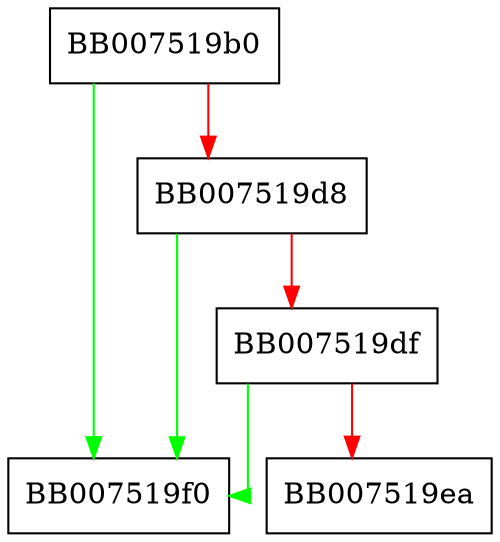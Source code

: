 digraph ossl_ec_GF2m_simple_point_init {
  node [shape="box"];
  graph [splines=ortho];
  BB007519b0 -> BB007519f0 [color="green"];
  BB007519b0 -> BB007519d8 [color="red"];
  BB007519d8 -> BB007519f0 [color="green"];
  BB007519d8 -> BB007519df [color="red"];
  BB007519df -> BB007519f0 [color="green"];
  BB007519df -> BB007519ea [color="red"];
}